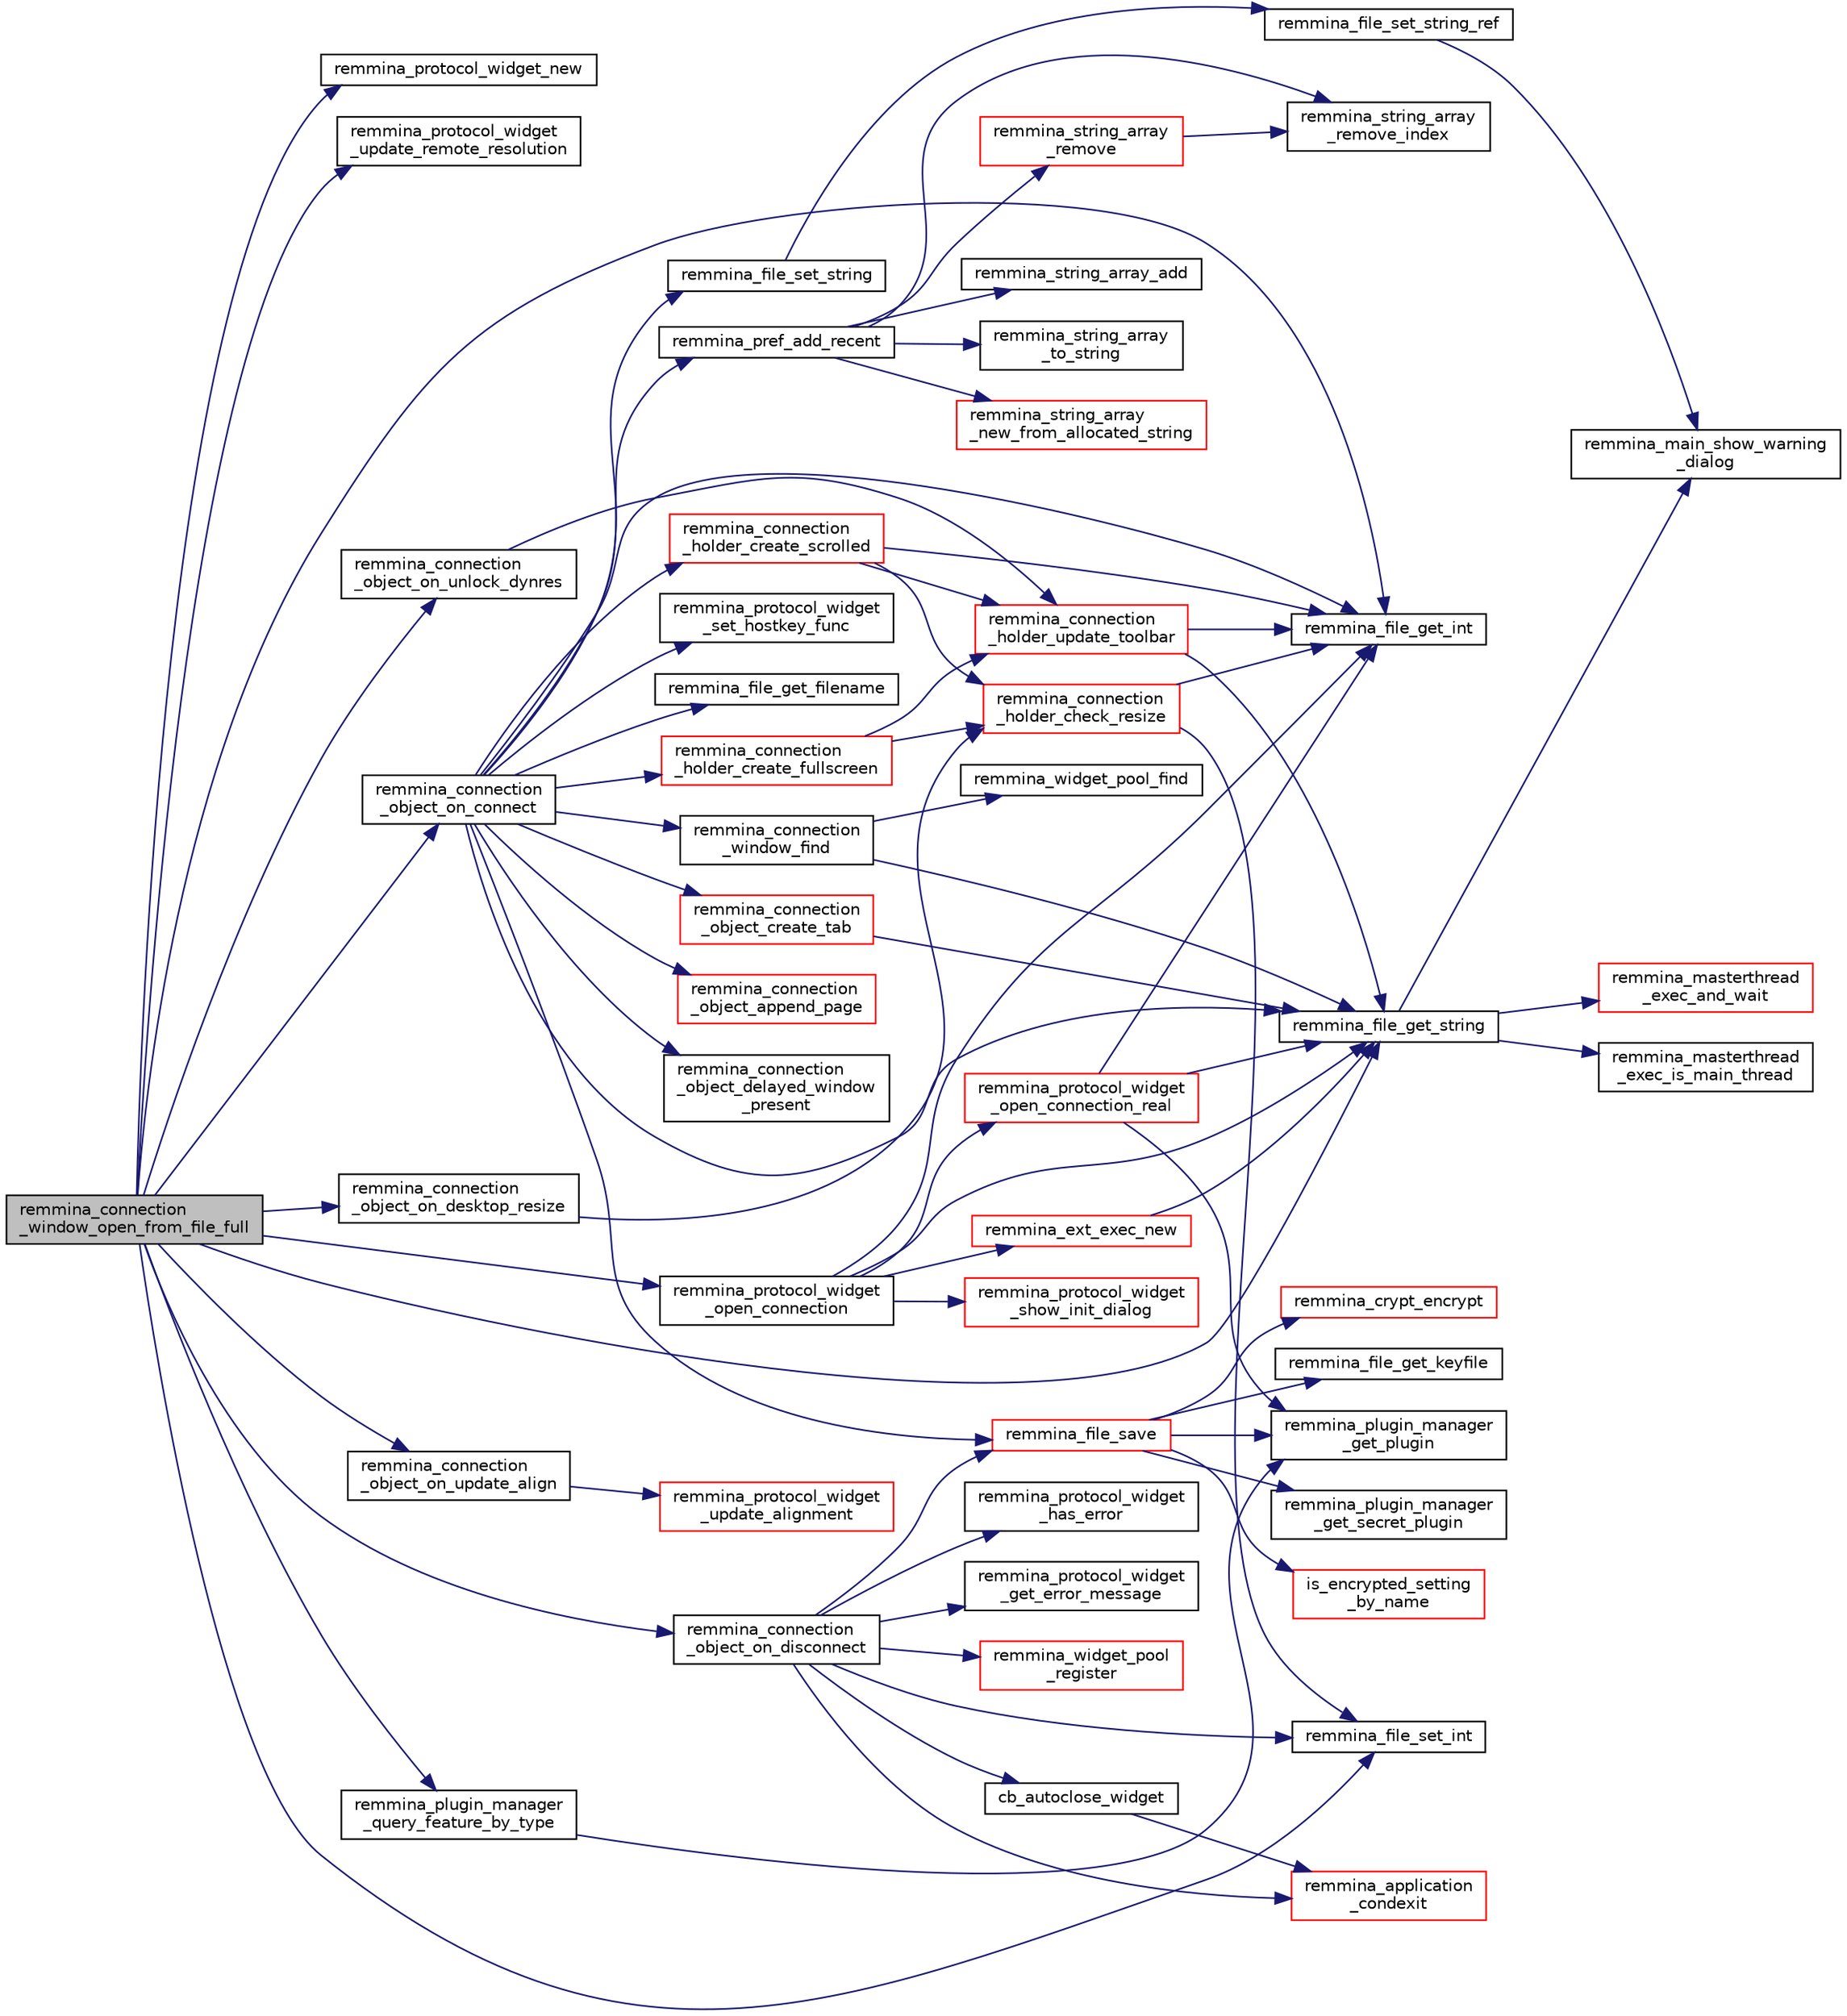 digraph "remmina_connection_window_open_from_file_full"
{
  edge [fontname="Helvetica",fontsize="10",labelfontname="Helvetica",labelfontsize="10"];
  node [fontname="Helvetica",fontsize="10",shape=record];
  rankdir="LR";
  Node510 [label="remmina_connection\l_window_open_from_file_full",height=0.2,width=0.4,color="black", fillcolor="grey75", style="filled", fontcolor="black"];
  Node510 -> Node511 [color="midnightblue",fontsize="10",style="solid",fontname="Helvetica"];
  Node511 [label="remmina_protocol_widget_new",height=0.2,width=0.4,color="black", fillcolor="white", style="filled",URL="$remmina__protocol__widget_8c.html#a5c2137462d3168e90c812f1ce75a6e62"];
  Node510 -> Node512 [color="midnightblue",fontsize="10",style="solid",fontname="Helvetica"];
  Node512 [label="remmina_protocol_widget\l_update_remote_resolution",height=0.2,width=0.4,color="black", fillcolor="white", style="filled",URL="$remmina__protocol__widget_8c.html#a75c70486dec7682aeccaab235e65f6a1"];
  Node510 -> Node513 [color="midnightblue",fontsize="10",style="solid",fontname="Helvetica"];
  Node513 [label="remmina_file_get_int",height=0.2,width=0.4,color="black", fillcolor="white", style="filled",URL="$remmina__file_8c.html#a4884356c195dcfb4ceacf641a1e74e66"];
  Node510 -> Node514 [color="midnightblue",fontsize="10",style="solid",fontname="Helvetica"];
  Node514 [label="remmina_connection\l_object_on_connect",height=0.2,width=0.4,color="black", fillcolor="white", style="filled",URL="$remmina__connection__window_8c.html#a0ad685a873ecef95ec13caba17e0c22e"];
  Node514 -> Node515 [color="midnightblue",fontsize="10",style="solid",fontname="Helvetica"];
  Node515 [label="remmina_connection\l_window_find",height=0.2,width=0.4,color="black", fillcolor="white", style="filled",URL="$remmina__connection__window_8c.html#ae73329eababe2888df3ace5c2b94b410"];
  Node515 -> Node516 [color="midnightblue",fontsize="10",style="solid",fontname="Helvetica"];
  Node516 [label="remmina_file_get_string",height=0.2,width=0.4,color="black", fillcolor="white", style="filled",URL="$remmina__file_8c.html#a8eb1b213d9d08c6ad13683ce05f4355e"];
  Node516 -> Node517 [color="midnightblue",fontsize="10",style="solid",fontname="Helvetica"];
  Node517 [label="remmina_masterthread\l_exec_is_main_thread",height=0.2,width=0.4,color="black", fillcolor="white", style="filled",URL="$remmina__masterthread__exec_8c.html#a3a52e863a3a3da6da6bb5d36c13b7ff4"];
  Node516 -> Node518 [color="midnightblue",fontsize="10",style="solid",fontname="Helvetica"];
  Node518 [label="remmina_masterthread\l_exec_and_wait",height=0.2,width=0.4,color="red", fillcolor="white", style="filled",URL="$remmina__masterthread__exec_8c.html#a14628c2470cac50e87916a70ea05c97d"];
  Node516 -> Node524 [color="midnightblue",fontsize="10",style="solid",fontname="Helvetica"];
  Node524 [label="remmina_main_show_warning\l_dialog",height=0.2,width=0.4,color="black", fillcolor="white", style="filled",URL="$remmina__main_8c.html#ad99b9c0bf2fa8c166a8b4a09e06ffdf7"];
  Node515 -> Node585 [color="midnightblue",fontsize="10",style="solid",fontname="Helvetica"];
  Node585 [label="remmina_widget_pool_find",height=0.2,width=0.4,color="black", fillcolor="white", style="filled",URL="$remmina__widget__pool_8c.html#ab776b24a3b829a1d5dd7974cb8582c05"];
  Node514 -> Node586 [color="midnightblue",fontsize="10",style="solid",fontname="Helvetica"];
  Node586 [label="remmina_protocol_widget\l_set_hostkey_func",height=0.2,width=0.4,color="black", fillcolor="white", style="filled",URL="$remmina__protocol__widget_8c.html#a9e77e4da16282ef5413f57b124038bff"];
  Node514 -> Node558 [color="midnightblue",fontsize="10",style="solid",fontname="Helvetica"];
  Node558 [label="remmina_file_get_filename",height=0.2,width=0.4,color="black", fillcolor="white", style="filled",URL="$remmina__file_8c.html#ad1e4f3a0f64cd98e301044b6c38a1f1d"];
  Node514 -> Node587 [color="midnightblue",fontsize="10",style="solid",fontname="Helvetica"];
  Node587 [label="remmina_pref_add_recent",height=0.2,width=0.4,color="black", fillcolor="white", style="filled",URL="$remmina__pref_8c.html#ab9e75c6bf39aa93a87d421fc3d742d60"];
  Node587 -> Node588 [color="midnightblue",fontsize="10",style="solid",fontname="Helvetica"];
  Node588 [label="remmina_string_array\l_new_from_allocated_string",height=0.2,width=0.4,color="red", fillcolor="white", style="filled",URL="$remmina__string__array_8c.html#a462a635b3a55cc0e3af087ff996fba9a"];
  Node587 -> Node590 [color="midnightblue",fontsize="10",style="solid",fontname="Helvetica"];
  Node590 [label="remmina_string_array\l_remove",height=0.2,width=0.4,color="red", fillcolor="white", style="filled",URL="$remmina__string__array_8c.html#a2a8a9753ebf61c9418a77ba3dd654ff3"];
  Node590 -> Node591 [color="midnightblue",fontsize="10",style="solid",fontname="Helvetica"];
  Node591 [label="remmina_string_array\l_remove_index",height=0.2,width=0.4,color="black", fillcolor="white", style="filled",URL="$remmina__string__array_8c.html#a40811c036e46f6544ab6c4cff445454b"];
  Node587 -> Node591 [color="midnightblue",fontsize="10",style="solid",fontname="Helvetica"];
  Node587 -> Node541 [color="midnightblue",fontsize="10",style="solid",fontname="Helvetica"];
  Node541 [label="remmina_string_array_add",height=0.2,width=0.4,color="black", fillcolor="white", style="filled",URL="$remmina__string__array_8c.html#a2aaacca7db4b86f836486cfb559398f0"];
  Node587 -> Node592 [color="midnightblue",fontsize="10",style="solid",fontname="Helvetica"];
  Node592 [label="remmina_string_array\l_to_string",height=0.2,width=0.4,color="black", fillcolor="white", style="filled",URL="$remmina__string__array_8c.html#a96f7bec7ce32de6cf5deadcd5aec51ec"];
  Node514 -> Node516 [color="midnightblue",fontsize="10",style="solid",fontname="Helvetica"];
  Node514 -> Node522 [color="midnightblue",fontsize="10",style="solid",fontname="Helvetica"];
  Node522 [label="remmina_file_set_string",height=0.2,width=0.4,color="black", fillcolor="white", style="filled",URL="$remmina__file_8c.html#a85ca1ca2d0bf9ef29e490c6f4527a954"];
  Node522 -> Node523 [color="midnightblue",fontsize="10",style="solid",fontname="Helvetica"];
  Node523 [label="remmina_file_set_string_ref",height=0.2,width=0.4,color="black", fillcolor="white", style="filled",URL="$remmina__file_8c.html#a74951c1067a1a5e1341f5e1c1206dec6"];
  Node523 -> Node524 [color="midnightblue",fontsize="10",style="solid",fontname="Helvetica"];
  Node514 -> Node525 [color="midnightblue",fontsize="10",style="solid",fontname="Helvetica"];
  Node525 [label="remmina_file_save",height=0.2,width=0.4,color="red", fillcolor="white", style="filled",URL="$remmina__file_8c.html#a8c893a5deec9bc446bd89cc9973416c7"];
  Node525 -> Node526 [color="midnightblue",fontsize="10",style="solid",fontname="Helvetica"];
  Node526 [label="remmina_file_get_keyfile",height=0.2,width=0.4,color="black", fillcolor="white", style="filled",URL="$remmina__file_8c.html#a89ec355adbf6e03ad16d7faf810af46f"];
  Node525 -> Node527 [color="midnightblue",fontsize="10",style="solid",fontname="Helvetica"];
  Node527 [label="remmina_plugin_manager\l_get_plugin",height=0.2,width=0.4,color="black", fillcolor="white", style="filled",URL="$remmina__plugin__manager_8c.html#a3872c8656a8a3d5147bcc603471c1932"];
  Node525 -> Node528 [color="midnightblue",fontsize="10",style="solid",fontname="Helvetica"];
  Node528 [label="remmina_plugin_manager\l_get_secret_plugin",height=0.2,width=0.4,color="black", fillcolor="white", style="filled",URL="$remmina__plugin__manager_8c.html#ad380a98f6624aa8c830015c8b428b7b4"];
  Node525 -> Node529 [color="midnightblue",fontsize="10",style="solid",fontname="Helvetica"];
  Node529 [label="is_encrypted_setting\l_by_name",height=0.2,width=0.4,color="red", fillcolor="white", style="filled",URL="$remmina__file_8c.html#a72580559fa04082418a993fec4c77281"];
  Node525 -> Node533 [color="midnightblue",fontsize="10",style="solid",fontname="Helvetica"];
  Node533 [label="remmina_crypt_encrypt",height=0.2,width=0.4,color="red", fillcolor="white", style="filled",URL="$remmina__crypt_8c.html#aa02cf0fed3eb68d6a89815c3ba3bf7b1"];
  Node514 -> Node513 [color="midnightblue",fontsize="10",style="solid",fontname="Helvetica"];
  Node514 -> Node593 [color="midnightblue",fontsize="10",style="solid",fontname="Helvetica"];
  Node593 [label="remmina_connection\l_holder_create_fullscreen",height=0.2,width=0.4,color="red", fillcolor="white", style="filled",URL="$remmina__connection__window_8c.html#ae67ca4d276339723c1ff87fc224eaccf"];
  Node593 -> Node669 [color="midnightblue",fontsize="10",style="solid",fontname="Helvetica"];
  Node669 [label="remmina_connection\l_holder_update_toolbar",height=0.2,width=0.4,color="red", fillcolor="white", style="filled",URL="$remmina__connection__window_8c.html#a1b31d50e3792f41f4f78c1dbc1c5b27c"];
  Node669 -> Node513 [color="midnightblue",fontsize="10",style="solid",fontname="Helvetica"];
  Node669 -> Node516 [color="midnightblue",fontsize="10",style="solid",fontname="Helvetica"];
  Node593 -> Node653 [color="midnightblue",fontsize="10",style="solid",fontname="Helvetica"];
  Node653 [label="remmina_connection\l_holder_check_resize",height=0.2,width=0.4,color="red", fillcolor="white", style="filled",URL="$remmina__connection__window_8c.html#adf48e258e535235d29c9638333488920"];
  Node653 -> Node513 [color="midnightblue",fontsize="10",style="solid",fontname="Helvetica"];
  Node653 -> Node624 [color="midnightblue",fontsize="10",style="solid",fontname="Helvetica"];
  Node624 [label="remmina_file_set_int",height=0.2,width=0.4,color="black", fillcolor="white", style="filled",URL="$remmina__file_8c.html#af153b0d289ac93f6ecdaa15d5f3b9b8c"];
  Node514 -> Node691 [color="midnightblue",fontsize="10",style="solid",fontname="Helvetica"];
  Node691 [label="remmina_connection\l_holder_create_scrolled",height=0.2,width=0.4,color="red", fillcolor="white", style="filled",URL="$remmina__connection__window_8c.html#a57b3656c37df65d276ddd50a16906dc7"];
  Node691 -> Node513 [color="midnightblue",fontsize="10",style="solid",fontname="Helvetica"];
  Node691 -> Node669 [color="midnightblue",fontsize="10",style="solid",fontname="Helvetica"];
  Node691 -> Node653 [color="midnightblue",fontsize="10",style="solid",fontname="Helvetica"];
  Node514 -> Node748 [color="midnightblue",fontsize="10",style="solid",fontname="Helvetica"];
  Node748 [label="remmina_connection\l_object_create_tab",height=0.2,width=0.4,color="red", fillcolor="white", style="filled",URL="$remmina__connection__window_8c.html#a888c4dd031e9366a3284cb34351865aa"];
  Node748 -> Node516 [color="midnightblue",fontsize="10",style="solid",fontname="Helvetica"];
  Node514 -> Node750 [color="midnightblue",fontsize="10",style="solid",fontname="Helvetica"];
  Node750 [label="remmina_connection\l_object_append_page",height=0.2,width=0.4,color="red", fillcolor="white", style="filled",URL="$remmina__connection__window_8c.html#ac06b41c974d5cfc6277f50b617a550bb"];
  Node514 -> Node775 [color="midnightblue",fontsize="10",style="solid",fontname="Helvetica"];
  Node775 [label="remmina_connection\l_object_delayed_window\l_present",height=0.2,width=0.4,color="black", fillcolor="white", style="filled",URL="$remmina__connection__window_8c.html#afd1bfcfb4c203544904a85aba87d4c88"];
  Node510 -> Node623 [color="midnightblue",fontsize="10",style="solid",fontname="Helvetica"];
  Node623 [label="remmina_connection\l_object_on_disconnect",height=0.2,width=0.4,color="black", fillcolor="white", style="filled",URL="$remmina__connection__window_8c.html#ad6ea67e2303625444fb4936a114e82df"];
  Node623 -> Node624 [color="midnightblue",fontsize="10",style="solid",fontname="Helvetica"];
  Node623 -> Node525 [color="midnightblue",fontsize="10",style="solid",fontname="Helvetica"];
  Node623 -> Node625 [color="midnightblue",fontsize="10",style="solid",fontname="Helvetica"];
  Node625 [label="remmina_protocol_widget\l_has_error",height=0.2,width=0.4,color="black", fillcolor="white", style="filled",URL="$remmina__protocol__widget_8c.html#aab2f304822ccfd4979854ef1afd81771"];
  Node623 -> Node626 [color="midnightblue",fontsize="10",style="solid",fontname="Helvetica"];
  Node626 [label="remmina_protocol_widget\l_get_error_message",height=0.2,width=0.4,color="black", fillcolor="white", style="filled",URL="$remmina__protocol__widget_8c.html#a0aa0f7d6c411f9061892848ffb558877"];
  Node623 -> Node627 [color="midnightblue",fontsize="10",style="solid",fontname="Helvetica"];
  Node627 [label="cb_autoclose_widget",height=0.2,width=0.4,color="black", fillcolor="white", style="filled",URL="$remmina__connection__window_8c.html#a6d866a05da5d47a9342d4c87dbf70863"];
  Node627 -> Node628 [color="midnightblue",fontsize="10",style="solid",fontname="Helvetica"];
  Node628 [label="remmina_application\l_condexit",height=0.2,width=0.4,color="red", fillcolor="white", style="filled",URL="$remmina__exec_8c.html#aaa67e07e2426828d7e7b9b30d2038d31"];
  Node623 -> Node650 [color="midnightblue",fontsize="10",style="solid",fontname="Helvetica"];
  Node650 [label="remmina_widget_pool\l_register",height=0.2,width=0.4,color="red", fillcolor="white", style="filled",URL="$remmina__widget__pool_8c.html#ae3c9c9853eb5bedbfeadbfac1d495b95"];
  Node623 -> Node628 [color="midnightblue",fontsize="10",style="solid",fontname="Helvetica"];
  Node510 -> Node652 [color="midnightblue",fontsize="10",style="solid",fontname="Helvetica"];
  Node652 [label="remmina_connection\l_object_on_desktop_resize",height=0.2,width=0.4,color="black", fillcolor="white", style="filled",URL="$remmina__connection__window_8c.html#a3bb0386b166904eb00902d08d6c959a5"];
  Node652 -> Node653 [color="midnightblue",fontsize="10",style="solid",fontname="Helvetica"];
  Node510 -> Node664 [color="midnightblue",fontsize="10",style="solid",fontname="Helvetica"];
  Node664 [label="remmina_connection\l_object_on_update_align",height=0.2,width=0.4,color="black", fillcolor="white", style="filled",URL="$remmina__connection__window_8c.html#a0872efe4b1084b17bab7ac962920c3e9"];
  Node664 -> Node665 [color="midnightblue",fontsize="10",style="solid",fontname="Helvetica"];
  Node665 [label="remmina_protocol_widget\l_update_alignment",height=0.2,width=0.4,color="red", fillcolor="white", style="filled",URL="$remmina__connection__window_8c.html#ab7dc553cbd2005feb77163cf79f48f6d"];
  Node510 -> Node668 [color="midnightblue",fontsize="10",style="solid",fontname="Helvetica"];
  Node668 [label="remmina_connection\l_object_on_unlock_dynres",height=0.2,width=0.4,color="black", fillcolor="white", style="filled",URL="$remmina__connection__window_8c.html#a0cffd168e21bdd3d9469ca2e86e19c31"];
  Node668 -> Node669 [color="midnightblue",fontsize="10",style="solid",fontname="Helvetica"];
  Node510 -> Node671 [color="midnightblue",fontsize="10",style="solid",fontname="Helvetica"];
  Node671 [label="remmina_plugin_manager\l_query_feature_by_type",height=0.2,width=0.4,color="black", fillcolor="white", style="filled",URL="$remmina__plugin__manager_8c.html#a1668951fd7067f2c405e001836855080"];
  Node671 -> Node527 [color="midnightblue",fontsize="10",style="solid",fontname="Helvetica"];
  Node510 -> Node516 [color="midnightblue",fontsize="10",style="solid",fontname="Helvetica"];
  Node510 -> Node624 [color="midnightblue",fontsize="10",style="solid",fontname="Helvetica"];
  Node510 -> Node672 [color="midnightblue",fontsize="10",style="solid",fontname="Helvetica"];
  Node672 [label="remmina_protocol_widget\l_open_connection",height=0.2,width=0.4,color="black", fillcolor="white", style="filled",URL="$remmina__protocol__widget_8c.html#aeffcbd7db351d4cacd7c8ba801ea2c37"];
  Node672 -> Node513 [color="midnightblue",fontsize="10",style="solid",fontname="Helvetica"];
  Node672 -> Node603 [color="midnightblue",fontsize="10",style="solid",fontname="Helvetica"];
  Node603 [label="remmina_ext_exec_new",height=0.2,width=0.4,color="red", fillcolor="white", style="filled",URL="$remmina__ext__exec_8c.html#a7c81795162a70d06294fdf935ea210d7"];
  Node603 -> Node516 [color="midnightblue",fontsize="10",style="solid",fontname="Helvetica"];
  Node672 -> Node673 [color="midnightblue",fontsize="10",style="solid",fontname="Helvetica"];
  Node673 [label="remmina_protocol_widget\l_show_init_dialog",height=0.2,width=0.4,color="red", fillcolor="white", style="filled",URL="$remmina__protocol__widget_8c.html#a4bc73ebac622cdf46860f4ad351244d7"];
  Node672 -> Node516 [color="midnightblue",fontsize="10",style="solid",fontname="Helvetica"];
  Node672 -> Node676 [color="midnightblue",fontsize="10",style="solid",fontname="Helvetica"];
  Node676 [label="remmina_protocol_widget\l_open_connection_real",height=0.2,width=0.4,color="red", fillcolor="white", style="filled",URL="$remmina__protocol__widget_8c.html#a76ad91e7f8648699f71c466e203aa6dd"];
  Node676 -> Node527 [color="midnightblue",fontsize="10",style="solid",fontname="Helvetica"];
  Node676 -> Node516 [color="midnightblue",fontsize="10",style="solid",fontname="Helvetica"];
  Node676 -> Node513 [color="midnightblue",fontsize="10",style="solid",fontname="Helvetica"];
}
